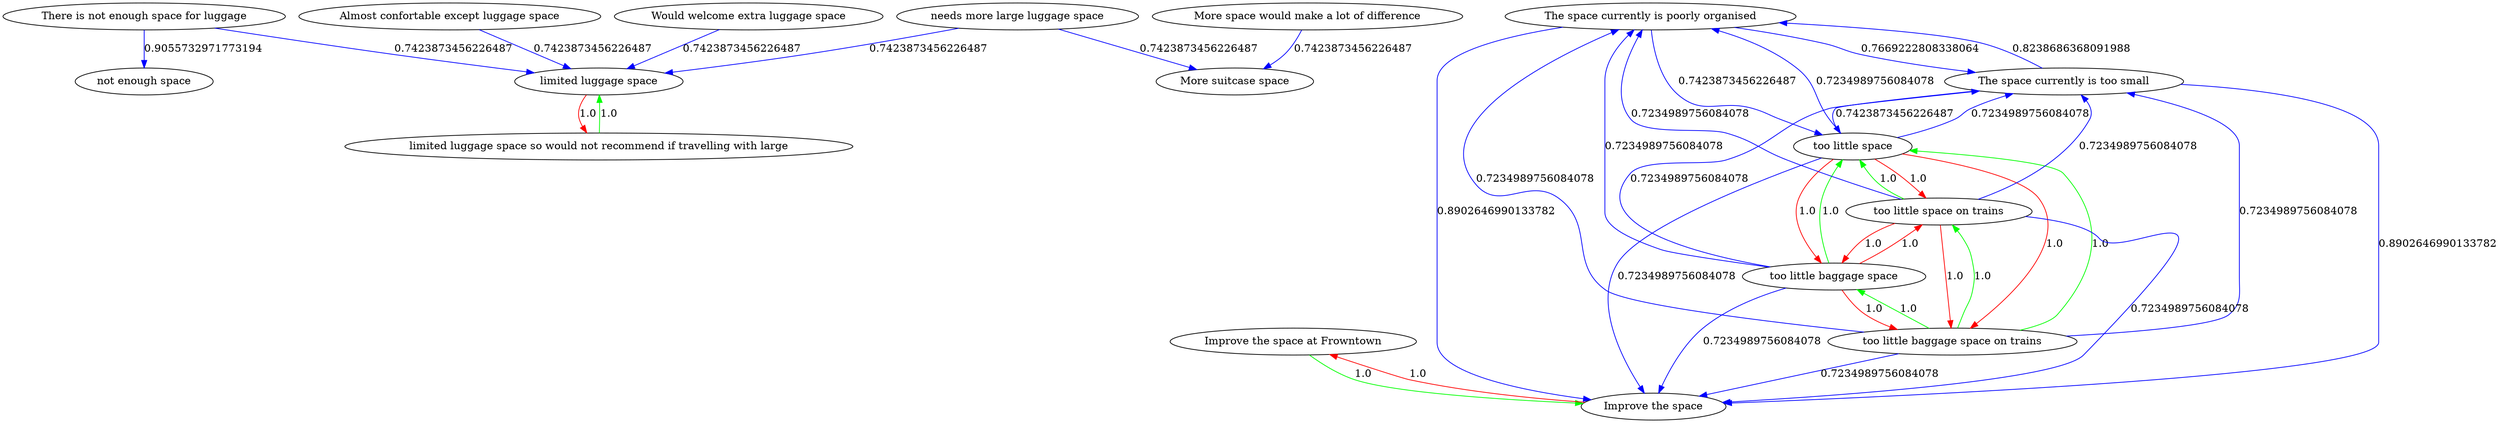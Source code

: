 digraph rawGraph {
"Almost confortable except luggage space";"Improve the space at Frowntown";"Improve the space";"More space would make a lot of difference";"More suitcase space";"The space currently is poorly organised";"The space currently is too small";"There is not enough space for luggage";"Would welcome extra luggage space";"limited luggage space so would not recommend if travelling with large";"limited luggage space";"needs more large luggage space";"not enough space";"too little baggage space on trains";"too little baggage space";"too little space";"too little space on trains";"Improve the space at Frowntown" -> "Improve the space" [label=1.0] [color=green]
"Improve the space" -> "Improve the space at Frowntown" [label=1.0] [color=red]
"More space would make a lot of difference" -> "More suitcase space" [label=0.7423873456226487] [color=blue]
"The space currently is poorly organised" -> "Improve the space" [label=0.8902646990133782] [color=blue]
"The space currently is too small" -> "The space currently is poorly organised" [label=0.8238686368091988] [color=blue]
"The space currently is poorly organised" -> "The space currently is too small" [label=0.7669222808338064] [color=blue]
"The space currently is too small" -> "Improve the space" [label=0.8902646990133782] [color=blue]
"limited luggage space so would not recommend if travelling with large" -> "limited luggage space" [label=1.0] [color=green]
"limited luggage space" -> "limited luggage space so would not recommend if travelling with large" [label=1.0] [color=red]
"Would welcome extra luggage space" -> "limited luggage space" [label=0.7423873456226487] [color=blue]
"Almost confortable except luggage space" -> "limited luggage space" [label=0.7423873456226487] [color=blue]
"There is not enough space for luggage" -> "limited luggage space" [label=0.7423873456226487] [color=blue]
"needs more large luggage space" -> "More suitcase space" [label=0.7423873456226487] [color=blue]
"needs more large luggage space" -> "limited luggage space" [label=0.7423873456226487] [color=blue]
"There is not enough space for luggage" -> "not enough space" [label=0.9055732971773194] [color=blue]
"too little baggage space on trains" -> "too little baggage space" [label=1.0] [color=green]
"too little baggage space" -> "too little space" [label=1.0] [color=green]
"too little baggage space on trains" -> "too little space on trains" [label=1.0] [color=green]
"too little space on trains" -> "too little space" [label=1.0] [color=green]
"too little baggage space on trains" -> "too little space" [label=1.0] [color=green]
"too little baggage space" -> "too little baggage space on trains" [label=1.0] [color=red]
"too little baggage space" -> "too little space on trains" [label=1.0] [color=red]
"too little space" -> "too little baggage space on trains" [label=1.0] [color=red]
"too little space" -> "too little baggage space" [label=1.0] [color=red]
"too little space" -> "too little space on trains" [label=1.0] [color=red]
"too little space on trains" -> "too little baggage space on trains" [label=1.0] [color=red]
"too little space on trains" -> "too little baggage space" [label=1.0] [color=red]
"The space currently is poorly organised" -> "too little space" [label=0.7423873456226487] [color=blue]
"The space currently is too small" -> "too little space" [label=0.7423873456226487] [color=blue]
"too little space" -> "The space currently is too small" [label=0.7234989756084078] [color=blue]
"too little baggage space on trains" -> "The space currently is too small" [label=0.7234989756084078] [color=blue]
"too little baggage space" -> "The space currently is too small" [label=0.7234989756084078] [color=blue]
"too little space" -> "The space currently is poorly organised" [label=0.7234989756084078] [color=blue]
"too little space" -> "Improve the space" [label=0.7234989756084078] [color=blue]
"too little space on trains" -> "The space currently is poorly organised" [label=0.7234989756084078] [color=blue]
"too little space on trains" -> "The space currently is too small" [label=0.7234989756084078] [color=blue]
"too little space on trains" -> "Improve the space" [label=0.7234989756084078] [color=blue]
"too little baggage space on trains" -> "The space currently is poorly organised" [label=0.7234989756084078] [color=blue]
"too little baggage space on trains" -> "Improve the space" [label=0.7234989756084078] [color=blue]
"too little baggage space" -> "The space currently is poorly organised" [label=0.7234989756084078] [color=blue]
"too little baggage space" -> "Improve the space" [label=0.7234989756084078] [color=blue]
}